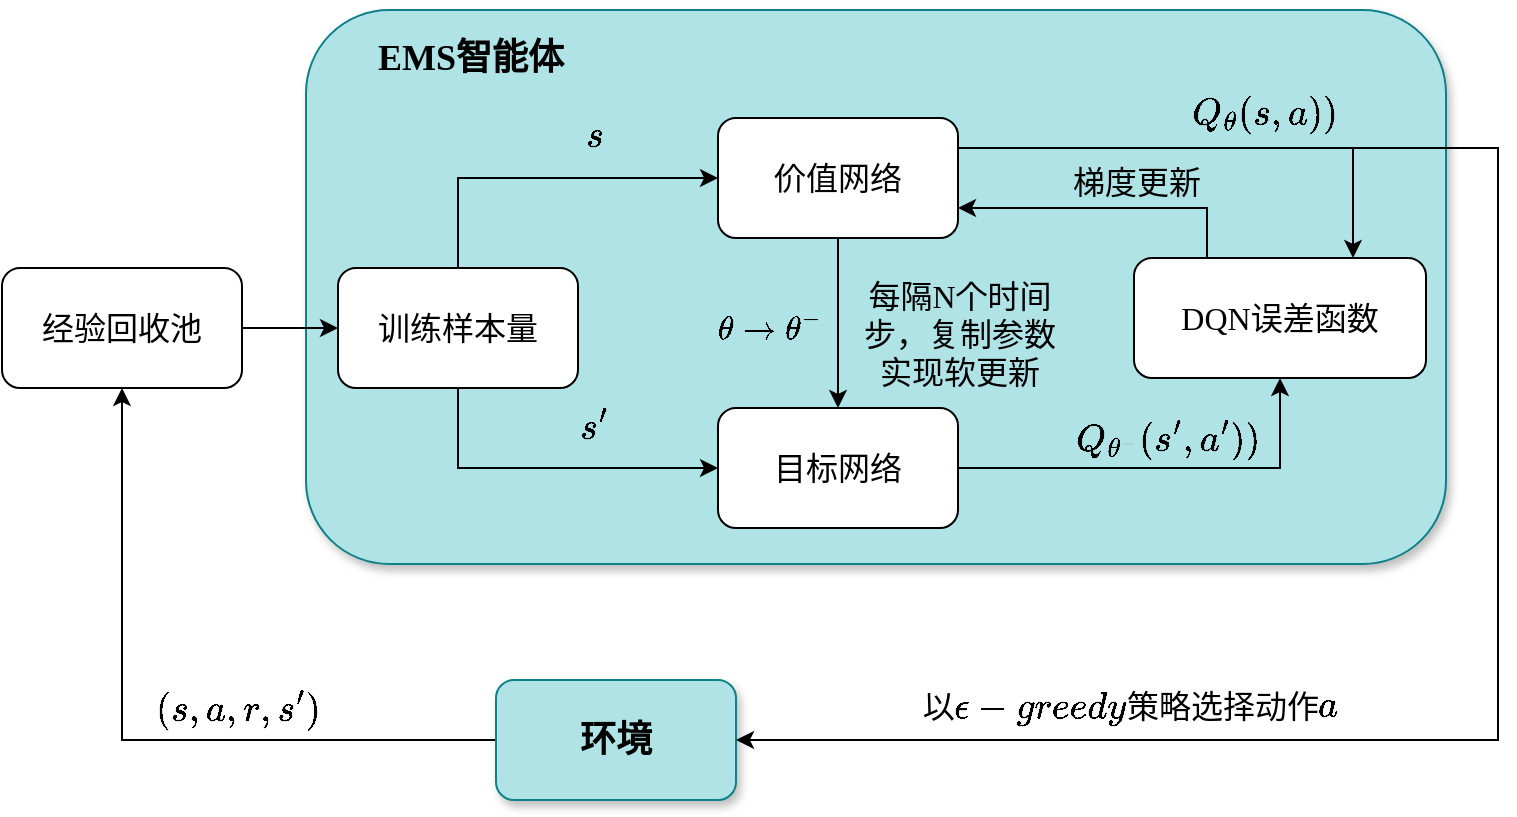 <mxfile version="26.2.14">
  <diagram name="Page-1" id="RAVXwbhznxUkLN6Yk3Jf">
    <mxGraphModel dx="1789" dy="1123" grid="0" gridSize="10" guides="1" tooltips="1" connect="1" arrows="1" fold="1" page="0" pageScale="1" pageWidth="850" pageHeight="1100" math="1" shadow="0">
      <root>
        <mxCell id="0" />
        <mxCell id="1" parent="0" />
        <mxCell id="GGjMn6qALw72xlHJH-n7-1" value="" style="rounded=1;whiteSpace=wrap;html=1;fillStyle=auto;fillColor=#b0e3e6;strokeColor=#0e8088;shadow=1;" vertex="1" parent="1">
          <mxGeometry x="-176" y="-233" width="570" height="277" as="geometry" />
        </mxCell>
        <mxCell id="5l3IJHximAr6t7apTjkR-28" style="edgeStyle=orthogonalEdgeStyle;rounded=0;orthogonalLoop=1;jettySize=auto;html=1;exitX=1;exitY=0.5;exitDx=0;exitDy=0;entryX=0;entryY=0.5;entryDx=0;entryDy=0;" parent="1" source="5l3IJHximAr6t7apTjkR-1" target="5l3IJHximAr6t7apTjkR-3" edge="1">
          <mxGeometry relative="1" as="geometry" />
        </mxCell>
        <mxCell id="5l3IJHximAr6t7apTjkR-1" value="&lt;font face=&quot;JetBrains Mono&quot; data-font-src=&quot;https://fonts.googleapis.com/css?family=JetBrains+Mono&quot; style=&quot;font-size: 16px;&quot;&gt;经验回收池&lt;/font&gt;" style="rounded=1;whiteSpace=wrap;html=1;" parent="1" vertex="1">
          <mxGeometry x="-328" y="-104" width="120" height="60" as="geometry" />
        </mxCell>
        <mxCell id="5l3IJHximAr6t7apTjkR-10" style="edgeStyle=orthogonalEdgeStyle;rounded=0;orthogonalLoop=1;jettySize=auto;html=1;exitX=0;exitY=0.5;exitDx=0;exitDy=0;entryX=0.5;entryY=1;entryDx=0;entryDy=0;" parent="1" source="5l3IJHximAr6t7apTjkR-2" target="5l3IJHximAr6t7apTjkR-1" edge="1">
          <mxGeometry relative="1" as="geometry" />
        </mxCell>
        <mxCell id="5l3IJHximAr6t7apTjkR-2" value="&lt;font face=&quot;JetBrains Mono&quot; data-font-src=&quot;https://fonts.googleapis.com/css?family=Jetbrain&quot; style=&quot;color: light-dark(rgb(0, 0, 0), rgb(237, 237, 237)); font-size: 18px;&quot;&gt;&lt;b style=&quot;&quot;&gt;环境&lt;/b&gt;&lt;/font&gt;" style="rounded=1;whiteSpace=wrap;html=1;fillColor=#b0e3e6;strokeColor=#0e8088;shadow=1;glass=0;" parent="1" vertex="1">
          <mxGeometry x="-81" y="102" width="120" height="60" as="geometry" />
        </mxCell>
        <mxCell id="5l3IJHximAr6t7apTjkR-30" style="edgeStyle=orthogonalEdgeStyle;rounded=0;orthogonalLoop=1;jettySize=auto;html=1;exitX=0.5;exitY=0;exitDx=0;exitDy=0;entryX=0;entryY=0.5;entryDx=0;entryDy=0;" parent="1" source="5l3IJHximAr6t7apTjkR-3" target="5l3IJHximAr6t7apTjkR-29" edge="1">
          <mxGeometry relative="1" as="geometry" />
        </mxCell>
        <mxCell id="5l3IJHximAr6t7apTjkR-31" style="edgeStyle=orthogonalEdgeStyle;rounded=0;orthogonalLoop=1;jettySize=auto;html=1;exitX=0.5;exitY=1;exitDx=0;exitDy=0;entryX=0;entryY=0.5;entryDx=0;entryDy=0;" parent="1" source="5l3IJHximAr6t7apTjkR-3" target="5l3IJHximAr6t7apTjkR-4" edge="1">
          <mxGeometry relative="1" as="geometry" />
        </mxCell>
        <mxCell id="5l3IJHximAr6t7apTjkR-3" value="&lt;font face=&quot;JetBrains Mono&quot;&gt;&lt;span style=&quot;font-size: 16px;&quot;&gt;训练样本量&lt;/span&gt;&lt;/font&gt;" style="rounded=1;whiteSpace=wrap;html=1;" parent="1" vertex="1">
          <mxGeometry x="-160" y="-104" width="120" height="60" as="geometry" />
        </mxCell>
        <mxCell id="5l3IJHximAr6t7apTjkR-37" style="edgeStyle=orthogonalEdgeStyle;rounded=0;orthogonalLoop=1;jettySize=auto;html=1;exitX=1;exitY=0.5;exitDx=0;exitDy=0;entryX=0.5;entryY=1;entryDx=0;entryDy=0;" parent="1" source="5l3IJHximAr6t7apTjkR-4" target="5l3IJHximAr6t7apTjkR-5" edge="1">
          <mxGeometry relative="1" as="geometry" />
        </mxCell>
        <mxCell id="5l3IJHximAr6t7apTjkR-4" value="&lt;span style=&quot;font-size: 16px;&quot;&gt;&lt;font data-font-src=&quot;https://fonts.googleapis.com/css?family=JetBrains+Mono&quot; face=&quot;JetBrains Mono&quot;&gt;目标网络&lt;/font&gt;&lt;/span&gt;" style="rounded=1;whiteSpace=wrap;html=1;" parent="1" vertex="1">
          <mxGeometry x="30" y="-34" width="120" height="60" as="geometry" />
        </mxCell>
        <mxCell id="5l3IJHximAr6t7apTjkR-5" value="&lt;font data-font-src=&quot;https://fonts.googleapis.com/css?family=JetBrains+Mono&quot; face=&quot;JetBrains Mono&quot;&gt;&lt;span style=&quot;font-size: 16px;&quot;&gt;DQN误差函数&lt;/span&gt;&lt;/font&gt;" style="rounded=1;whiteSpace=wrap;html=1;fontFamily=Jetbrain;fontSource=https%3A%2F%2Ffonts.googleapis.com%2Fcss%3Ffamily%3DJetbrain;" parent="1" vertex="1">
          <mxGeometry x="238" y="-109" width="146" height="60" as="geometry" />
        </mxCell>
        <mxCell id="5l3IJHximAr6t7apTjkR-18" value="$$(s,a,r,s&#39;)$$" style="text;html=1;align=center;verticalAlign=middle;whiteSpace=wrap;rounded=0;fontSize=16;" parent="1" vertex="1">
          <mxGeometry x="-240" y="102" width="60" height="30" as="geometry" />
        </mxCell>
        <mxCell id="5l3IJHximAr6t7apTjkR-19" value="&lt;font&gt;$$s$$&lt;/font&gt;" style="text;html=1;align=center;verticalAlign=middle;whiteSpace=wrap;rounded=0;fontSize=16;" parent="1" vertex="1">
          <mxGeometry x="-62" y="-185" width="60" height="30" as="geometry" />
        </mxCell>
        <mxCell id="5l3IJHximAr6t7apTjkR-20" value="&lt;font style=&quot;font-size: 16px;&quot; data-font-src=&quot;https://fonts.googleapis.com/css?family=JetBrains+Mono&quot; face=&quot;JetBrains Mono&quot;&gt;梯度更新&lt;/font&gt;" style="text;html=1;align=center;verticalAlign=middle;whiteSpace=wrap;rounded=0;" parent="1" vertex="1">
          <mxGeometry x="195" y="-162" width="89" height="30" as="geometry" />
        </mxCell>
        <mxCell id="5l3IJHximAr6t7apTjkR-24" value="以\(\epsilon-greedy\)策略选择动作\(a\)" style="text;html=1;align=center;verticalAlign=middle;whiteSpace=wrap;rounded=0;fontSize=16;" parent="1" vertex="1">
          <mxGeometry x="121" y="90" width="231" height="49" as="geometry" />
        </mxCell>
        <mxCell id="5l3IJHximAr6t7apTjkR-33" style="edgeStyle=orthogonalEdgeStyle;rounded=0;orthogonalLoop=1;jettySize=auto;html=1;exitX=0.25;exitY=0;exitDx=0;exitDy=0;entryX=1;entryY=0.75;entryDx=0;entryDy=0;" parent="1" source="5l3IJHximAr6t7apTjkR-5" target="5l3IJHximAr6t7apTjkR-29" edge="1">
          <mxGeometry relative="1" as="geometry" />
        </mxCell>
        <mxCell id="5l3IJHximAr6t7apTjkR-34" style="edgeStyle=orthogonalEdgeStyle;rounded=0;orthogonalLoop=1;jettySize=auto;html=1;exitX=1;exitY=0.25;exitDx=0;exitDy=0;entryX=0.75;entryY=0;entryDx=0;entryDy=0;" parent="1" source="5l3IJHximAr6t7apTjkR-29" target="5l3IJHximAr6t7apTjkR-5" edge="1">
          <mxGeometry relative="1" as="geometry" />
        </mxCell>
        <mxCell id="5l3IJHximAr6t7apTjkR-35" style="edgeStyle=orthogonalEdgeStyle;rounded=0;orthogonalLoop=1;jettySize=auto;html=1;exitX=0.5;exitY=1;exitDx=0;exitDy=0;entryX=0.5;entryY=0;entryDx=0;entryDy=0;" parent="1" source="5l3IJHximAr6t7apTjkR-29" target="5l3IJHximAr6t7apTjkR-4" edge="1">
          <mxGeometry relative="1" as="geometry" />
        </mxCell>
        <mxCell id="5l3IJHximAr6t7apTjkR-29" value="&lt;span style=&quot;font-size: 16px;&quot;&gt;&lt;font data-font-src=&quot;https://fonts.googleapis.com/css?family=JetBrains+Mono&quot; face=&quot;JetBrains Mono&quot;&gt;价值网络&lt;/font&gt;&lt;/span&gt;" style="rounded=1;whiteSpace=wrap;html=1;" parent="1" vertex="1">
          <mxGeometry x="30" y="-179" width="120" height="60" as="geometry" />
        </mxCell>
        <mxCell id="5l3IJHximAr6t7apTjkR-32" value="&lt;font&gt;$$s&#39;$$&lt;/font&gt;" style="text;html=1;align=center;verticalAlign=middle;whiteSpace=wrap;rounded=0;fontSize=16;" parent="1" vertex="1">
          <mxGeometry x="-62" y="-40" width="60" height="30" as="geometry" />
        </mxCell>
        <mxCell id="5l3IJHximAr6t7apTjkR-36" value="&lt;font style=&quot;font-size: 16px;&quot; face=&quot;JetBrains Mono&quot;&gt;每隔N个时间步，复制参数实现软更新&lt;/font&gt;" style="text;html=1;align=center;verticalAlign=middle;whiteSpace=wrap;rounded=0;" parent="1" vertex="1">
          <mxGeometry x="97" y="-93" width="108" height="44" as="geometry" />
        </mxCell>
        <mxCell id="5l3IJHximAr6t7apTjkR-42" style="edgeStyle=orthogonalEdgeStyle;rounded=0;orthogonalLoop=1;jettySize=auto;html=1;entryX=1;entryY=0.5;entryDx=0;entryDy=0;" parent="1" target="5l3IJHximAr6t7apTjkR-2" edge="1">
          <mxGeometry relative="1" as="geometry">
            <mxPoint x="348" y="-164" as="sourcePoint" />
            <Array as="points">
              <mxPoint x="420" y="-164" />
              <mxPoint x="420" y="132" />
            </Array>
          </mxGeometry>
        </mxCell>
        <mxCell id="5l3IJHximAr6t7apTjkR-38" value="$$Q_{\theta}(s,a))$$" style="text;html=1;align=center;verticalAlign=middle;whiteSpace=wrap;rounded=0;fontSize=16;" parent="1" vertex="1">
          <mxGeometry x="264" y="-201" width="79" height="39" as="geometry" />
        </mxCell>
        <mxCell id="5l3IJHximAr6t7apTjkR-39" value="$$Q_{\theta^-}(s&#39;,a&#39;))$$" style="text;html=1;align=center;verticalAlign=middle;whiteSpace=wrap;rounded=0;fontSize=16;" parent="1" vertex="1">
          <mxGeometry x="188" y="-62" width="135" height="88" as="geometry" />
        </mxCell>
        <mxCell id="5l3IJHximAr6t7apTjkR-40" value="&lt;span style=&quot;font-family: &amp;quot;JetBrains Mono&amp;quot;;&quot;&gt;$$\theta \rightarrow \theta^-$$&lt;/span&gt;" style="text;html=1;align=center;verticalAlign=middle;whiteSpace=wrap;rounded=0;fontSize=16;" parent="1" vertex="1">
          <mxGeometry x="2" y="-96" width="108" height="44" as="geometry" />
        </mxCell>
        <mxCell id="GGjMn6qALw72xlHJH-n7-240" value="&lt;b style=&quot;forced-color-adjust: none; color: rgb(0, 0, 0); font-family: &amp;quot;JetBrains Mono&amp;quot;; font-style: normal; font-variant-ligatures: normal; font-variant-caps: normal; letter-spacing: normal; orphans: 2; text-align: center; text-indent: 0px; text-transform: none; widows: 2; word-spacing: 0px; -webkit-text-stroke-width: 0px; white-space: normal; text-decoration-thickness: initial; text-decoration-style: initial; text-decoration-color: initial;&quot;&gt;&lt;font style=&quot;font-size: 18px;&quot;&gt;EMS智能体&lt;/font&gt;&lt;/b&gt;" style="text;whiteSpace=wrap;html=1;labelBackgroundColor=none;" vertex="1" parent="1">
          <mxGeometry x="-142" y="-226" width="122" height="41" as="geometry" />
        </mxCell>
      </root>
    </mxGraphModel>
  </diagram>
</mxfile>
